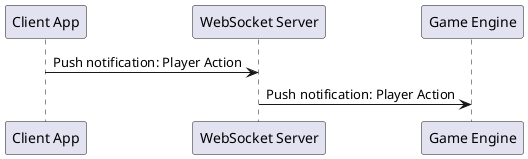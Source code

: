 @startuml
participant "Client App" as ClientApp
participant "WebSocket Server" as WebSocketServer
participant "Game Engine" as GameEngine
ClientApp -> WebSocketServer: Push notification: Player Action
WebSocketServer -> GameEngine : Push notification: Player Action
@enduml